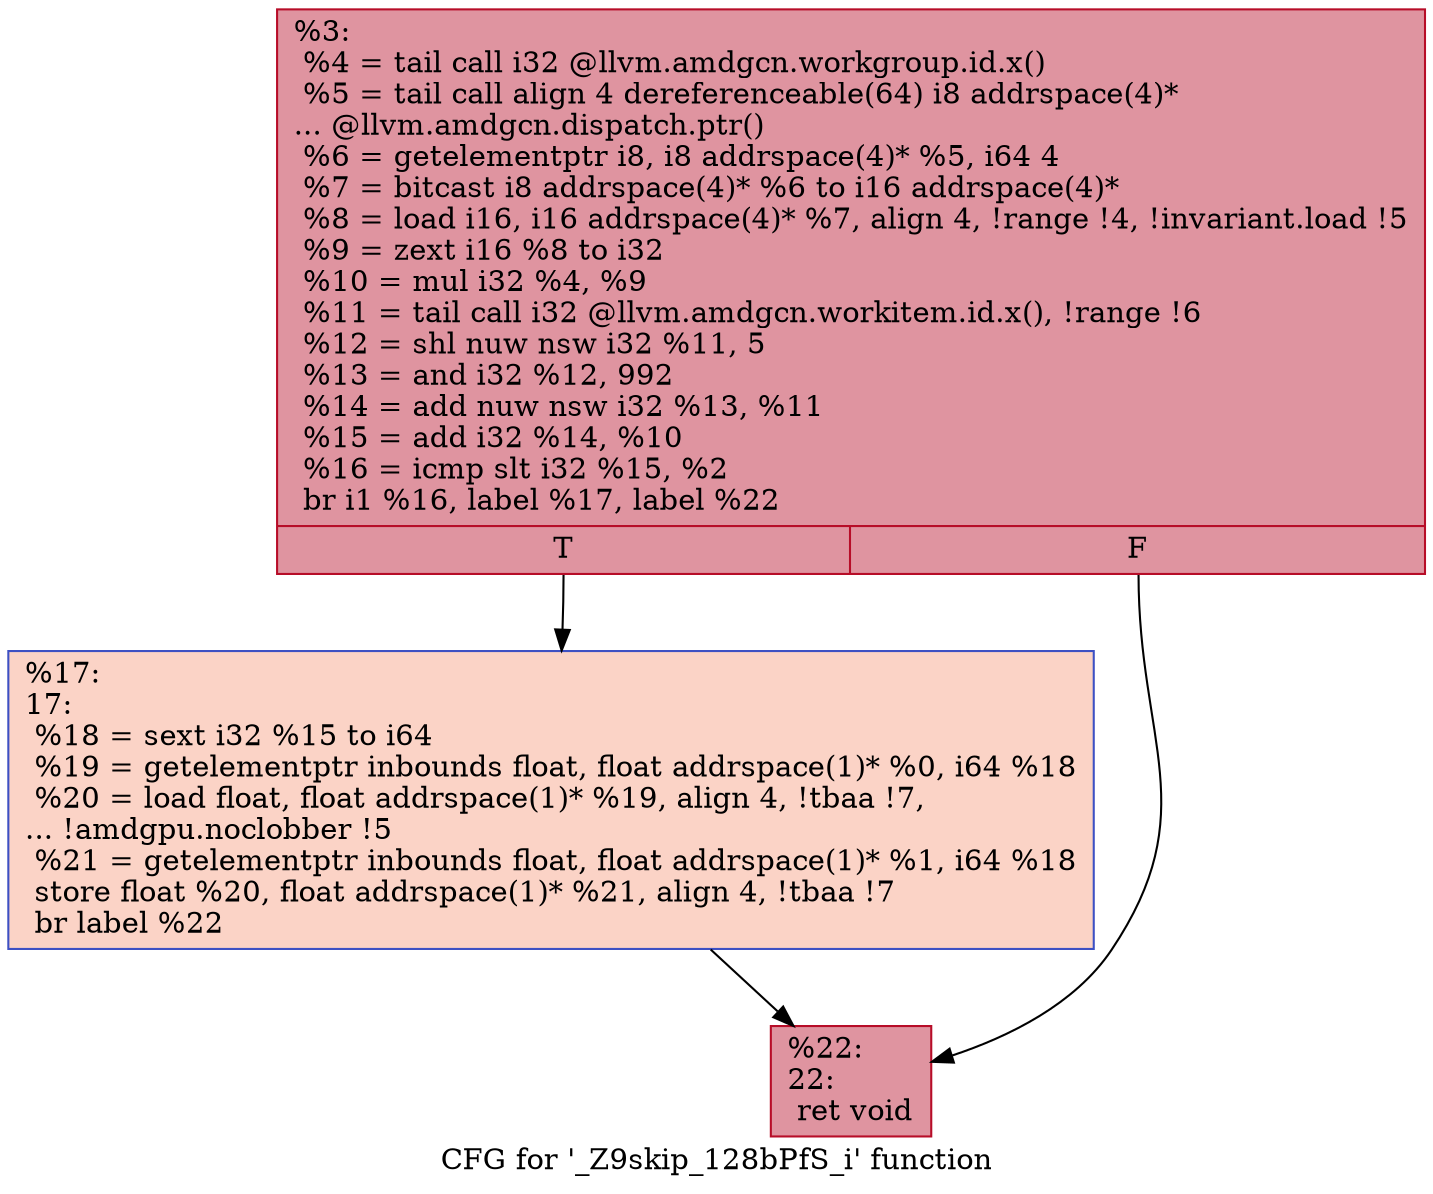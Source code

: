 digraph "CFG for '_Z9skip_128bPfS_i' function" {
	label="CFG for '_Z9skip_128bPfS_i' function";

	Node0x5772040 [shape=record,color="#b70d28ff", style=filled, fillcolor="#b70d2870",label="{%3:\l  %4 = tail call i32 @llvm.amdgcn.workgroup.id.x()\l  %5 = tail call align 4 dereferenceable(64) i8 addrspace(4)*\l... @llvm.amdgcn.dispatch.ptr()\l  %6 = getelementptr i8, i8 addrspace(4)* %5, i64 4\l  %7 = bitcast i8 addrspace(4)* %6 to i16 addrspace(4)*\l  %8 = load i16, i16 addrspace(4)* %7, align 4, !range !4, !invariant.load !5\l  %9 = zext i16 %8 to i32\l  %10 = mul i32 %4, %9\l  %11 = tail call i32 @llvm.amdgcn.workitem.id.x(), !range !6\l  %12 = shl nuw nsw i32 %11, 5\l  %13 = and i32 %12, 992\l  %14 = add nuw nsw i32 %13, %11\l  %15 = add i32 %14, %10\l  %16 = icmp slt i32 %15, %2\l  br i1 %16, label %17, label %22\l|{<s0>T|<s1>F}}"];
	Node0x5772040:s0 -> Node0x5773990;
	Node0x5772040:s1 -> Node0x5774230;
	Node0x5773990 [shape=record,color="#3d50c3ff", style=filled, fillcolor="#f59c7d70",label="{%17:\l17:                                               \l  %18 = sext i32 %15 to i64\l  %19 = getelementptr inbounds float, float addrspace(1)* %0, i64 %18\l  %20 = load float, float addrspace(1)* %19, align 4, !tbaa !7,\l... !amdgpu.noclobber !5\l  %21 = getelementptr inbounds float, float addrspace(1)* %1, i64 %18\l  store float %20, float addrspace(1)* %21, align 4, !tbaa !7\l  br label %22\l}"];
	Node0x5773990 -> Node0x5774230;
	Node0x5774230 [shape=record,color="#b70d28ff", style=filled, fillcolor="#b70d2870",label="{%22:\l22:                                               \l  ret void\l}"];
}
